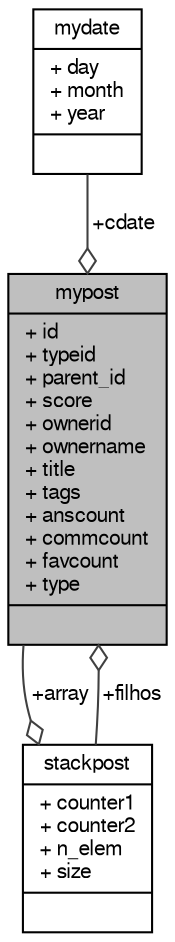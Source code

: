 digraph "mypost"
{
  edge [fontname="FreeSans",fontsize="10",labelfontname="FreeSans",labelfontsize="10"];
  node [fontname="FreeSans",fontsize="10",shape=record];
  Node1 [label="{mypost\n|+ id\l+ typeid\l+ parent_id\l+ score\l+ ownerid\l+ ownername\l+ title\l+ tags\l+ anscount\l+ commcount\l+ favcount\l+ type\l|}",height=0.2,width=0.4,color="black", fillcolor="grey75", style="filled", fontcolor="black"];
  Node2 -> Node1 [color="grey25",fontsize="10",style="solid",label=" +cdate" ,arrowhead="odiamond",fontname="FreeSans"];
  Node2 [label="{mydate\n|+ day\l+ month\l+ year\l|}",height=0.2,width=0.4,color="black", fillcolor="white", style="filled",URL="$structmydate.html"];
  Node3 -> Node1 [color="grey25",fontsize="10",style="solid",label=" +filhos" ,arrowhead="odiamond",fontname="FreeSans"];
  Node3 [label="{stackpost\n|+ counter1\l+ counter2\l+ n_elem\l+ size\l|}",height=0.2,width=0.4,color="black", fillcolor="white", style="filled",URL="$structstackpost.html"];
  Node1 -> Node3 [color="grey25",fontsize="10",style="solid",label=" +array" ,arrowhead="odiamond",fontname="FreeSans"];
}
